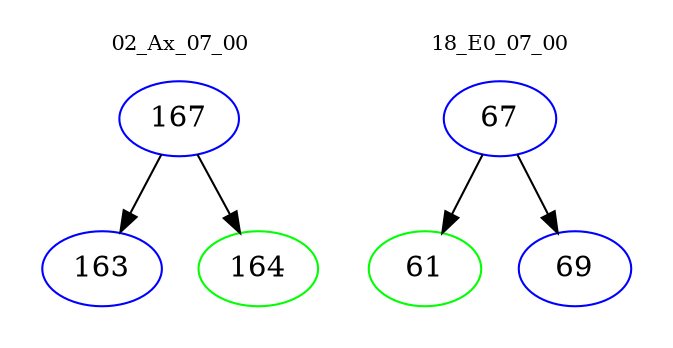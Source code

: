 digraph{
subgraph cluster_0 {
color = white
label = "02_Ax_07_00";
fontsize=10;
T0_167 [label="167", color="blue"]
T0_167 -> T0_163 [color="black"]
T0_163 [label="163", color="blue"]
T0_167 -> T0_164 [color="black"]
T0_164 [label="164", color="green"]
}
subgraph cluster_1 {
color = white
label = "18_E0_07_00";
fontsize=10;
T1_67 [label="67", color="blue"]
T1_67 -> T1_61 [color="black"]
T1_61 [label="61", color="green"]
T1_67 -> T1_69 [color="black"]
T1_69 [label="69", color="blue"]
}
}
